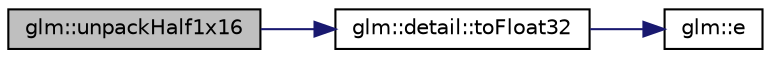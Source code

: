 digraph "glm::unpackHalf1x16"
{
 // LATEX_PDF_SIZE
  edge [fontname="Helvetica",fontsize="10",labelfontname="Helvetica",labelfontsize="10"];
  node [fontname="Helvetica",fontsize="10",shape=record];
  rankdir="LR";
  Node1 [label="glm::unpackHalf1x16",height=0.2,width=0.4,color="black", fillcolor="grey75", style="filled", fontcolor="black",tooltip=" "];
  Node1 -> Node2 [color="midnightblue",fontsize="10",style="solid",fontname="Helvetica"];
  Node2 [label="glm::detail::toFloat32",height=0.2,width=0.4,color="black", fillcolor="white", style="filled",URL="$namespaceglm_1_1detail.html#a8e4719d94d99ee1e625496e04317272b",tooltip=" "];
  Node2 -> Node3 [color="midnightblue",fontsize="10",style="solid",fontname="Helvetica"];
  Node3 [label="glm::e",height=0.2,width=0.4,color="black", fillcolor="white", style="filled",URL="$group__gtc__constants.html#ga4b7956eb6e2fbedfc7cf2e46e85c5139",tooltip=" "];
}
